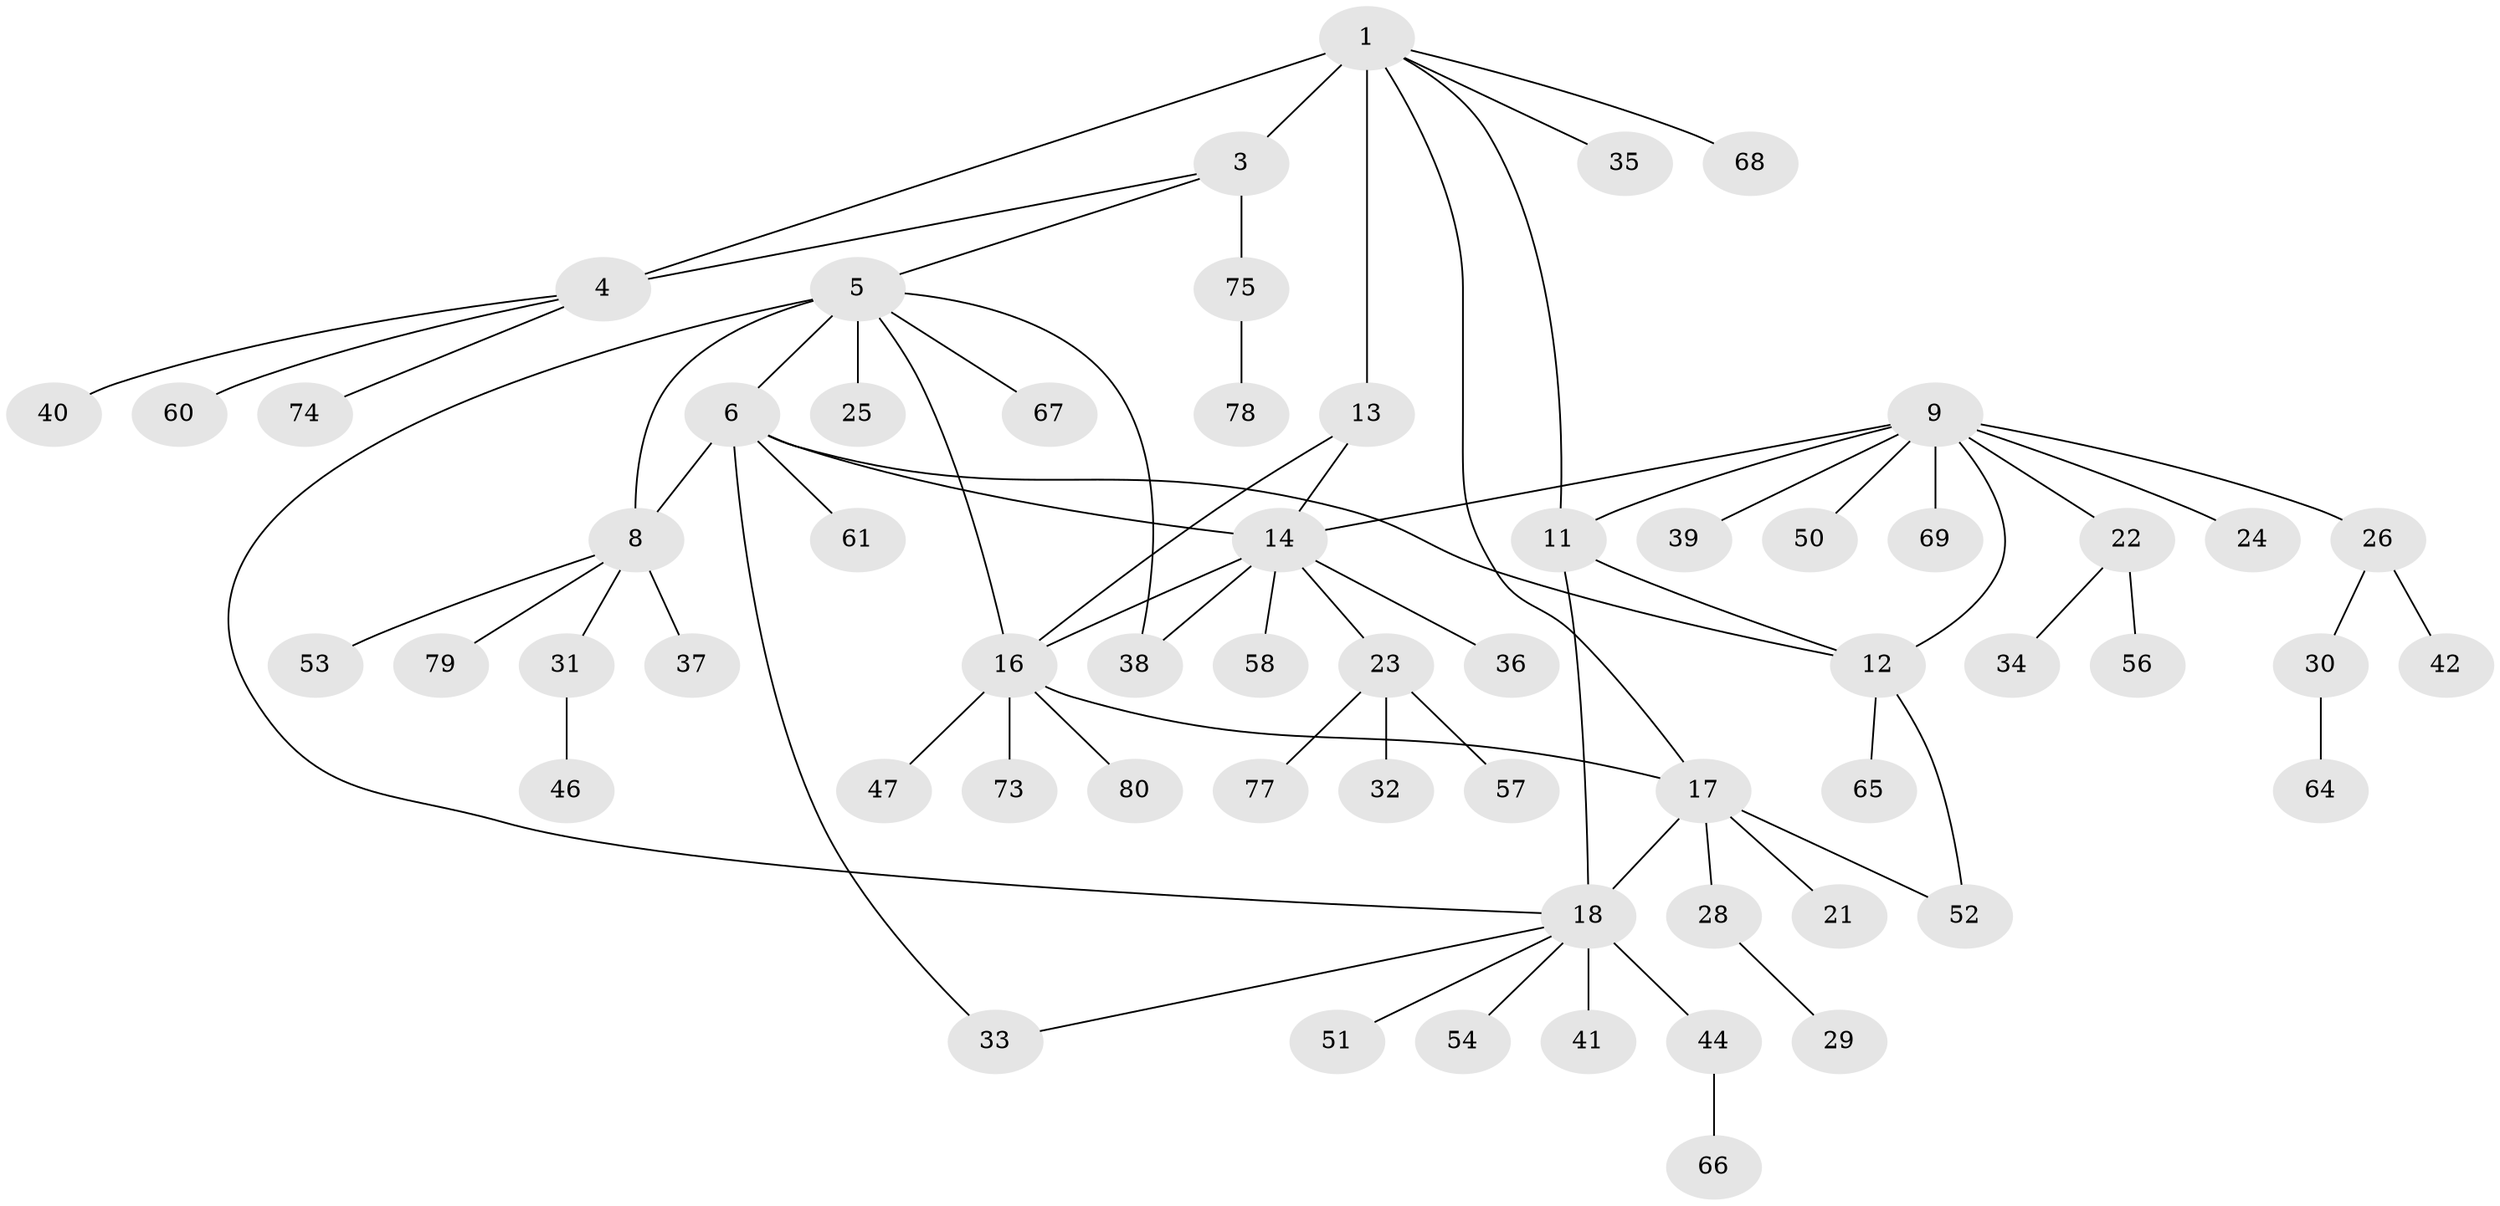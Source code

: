 // original degree distribution, {8: 0.04878048780487805, 3: 0.036585365853658534, 6: 0.04878048780487805, 7: 0.06097560975609756, 10: 0.012195121951219513, 4: 0.07317073170731707, 5: 0.024390243902439025, 1: 0.5609756097560976, 2: 0.13414634146341464}
// Generated by graph-tools (version 1.1) at 2025/42/03/06/25 10:42:08]
// undirected, 61 vertices, 74 edges
graph export_dot {
graph [start="1"]
  node [color=gray90,style=filled];
  1 [super="+2"];
  3 [super="+49"];
  4 [super="+48"];
  5 [super="+27"];
  6 [super="+7"];
  8 [super="+55"];
  9 [super="+10"];
  11 [super="+82"];
  12 [super="+45"];
  13;
  14 [super="+15"];
  16 [super="+43"];
  17 [super="+20"];
  18 [super="+19"];
  21;
  22 [super="+63"];
  23 [super="+76"];
  24;
  25;
  26 [super="+72"];
  28;
  29;
  30;
  31;
  32 [super="+59"];
  33;
  34;
  35;
  36 [super="+62"];
  37;
  38;
  39;
  40;
  41;
  42;
  44 [super="+70"];
  46;
  47;
  50;
  51;
  52;
  53;
  54;
  56 [super="+71"];
  57;
  58;
  60;
  61;
  64;
  65;
  66;
  67;
  68;
  69;
  73;
  74;
  75 [super="+81"];
  77;
  78;
  79;
  80;
  1 -- 3 [weight=2];
  1 -- 4 [weight=2];
  1 -- 11;
  1 -- 13;
  1 -- 17;
  1 -- 35;
  1 -- 68;
  3 -- 4;
  3 -- 5;
  3 -- 75;
  4 -- 40;
  4 -- 60;
  4 -- 74;
  5 -- 6 [weight=2];
  5 -- 8;
  5 -- 18;
  5 -- 25;
  5 -- 38;
  5 -- 67;
  5 -- 16;
  6 -- 8 [weight=2];
  6 -- 12;
  6 -- 33;
  6 -- 14;
  6 -- 61;
  8 -- 31;
  8 -- 37;
  8 -- 53;
  8 -- 79;
  9 -- 11 [weight=2];
  9 -- 12 [weight=2];
  9 -- 14;
  9 -- 24;
  9 -- 26;
  9 -- 39;
  9 -- 50;
  9 -- 69;
  9 -- 22;
  11 -- 12;
  11 -- 18;
  12 -- 52;
  12 -- 65;
  13 -- 14 [weight=2];
  13 -- 16;
  14 -- 16 [weight=2];
  14 -- 38;
  14 -- 36;
  14 -- 23;
  14 -- 58;
  16 -- 47;
  16 -- 73;
  16 -- 80;
  16 -- 17;
  17 -- 18 [weight=4];
  17 -- 21;
  17 -- 28;
  17 -- 52;
  18 -- 51;
  18 -- 54;
  18 -- 33;
  18 -- 41;
  18 -- 44;
  22 -- 34;
  22 -- 56;
  23 -- 32;
  23 -- 57;
  23 -- 77;
  26 -- 30;
  26 -- 42;
  28 -- 29;
  30 -- 64;
  31 -- 46;
  44 -- 66;
  75 -- 78;
}
